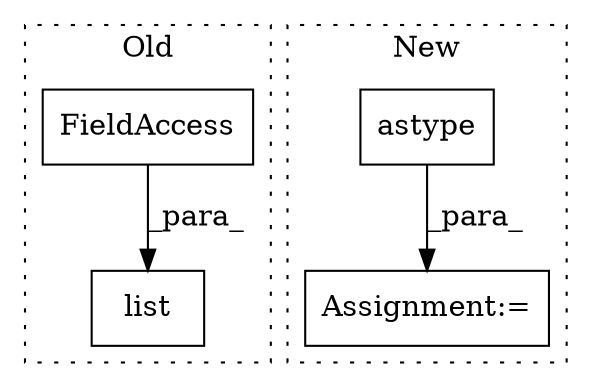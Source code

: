 digraph G {
subgraph cluster0 {
1 [label="list" a="32" s="1750,1772" l="5,1" shape="box"];
4 [label="FieldAccess" a="22" s="1755" l="17" shape="box"];
label = "Old";
style="dotted";
}
subgraph cluster1 {
2 [label="astype" a="32" s="2528,2560" l="7,1" shape="box"];
3 [label="Assignment:=" a="7" s="2516" l="1" shape="box"];
label = "New";
style="dotted";
}
2 -> 3 [label="_para_"];
4 -> 1 [label="_para_"];
}